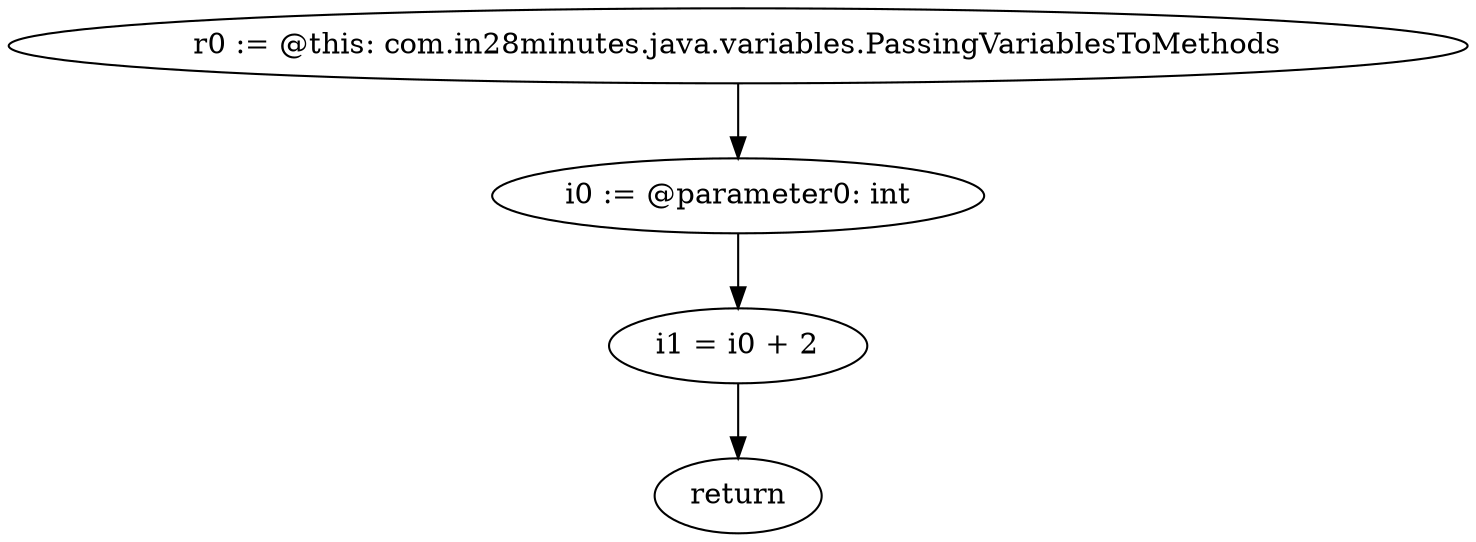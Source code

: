digraph "unitGraph" {
    "r0 := @this: com.in28minutes.java.variables.PassingVariablesToMethods"
    "i0 := @parameter0: int"
    "i1 = i0 + 2"
    "return"
    "r0 := @this: com.in28minutes.java.variables.PassingVariablesToMethods"->"i0 := @parameter0: int";
    "i0 := @parameter0: int"->"i1 = i0 + 2";
    "i1 = i0 + 2"->"return";
}
